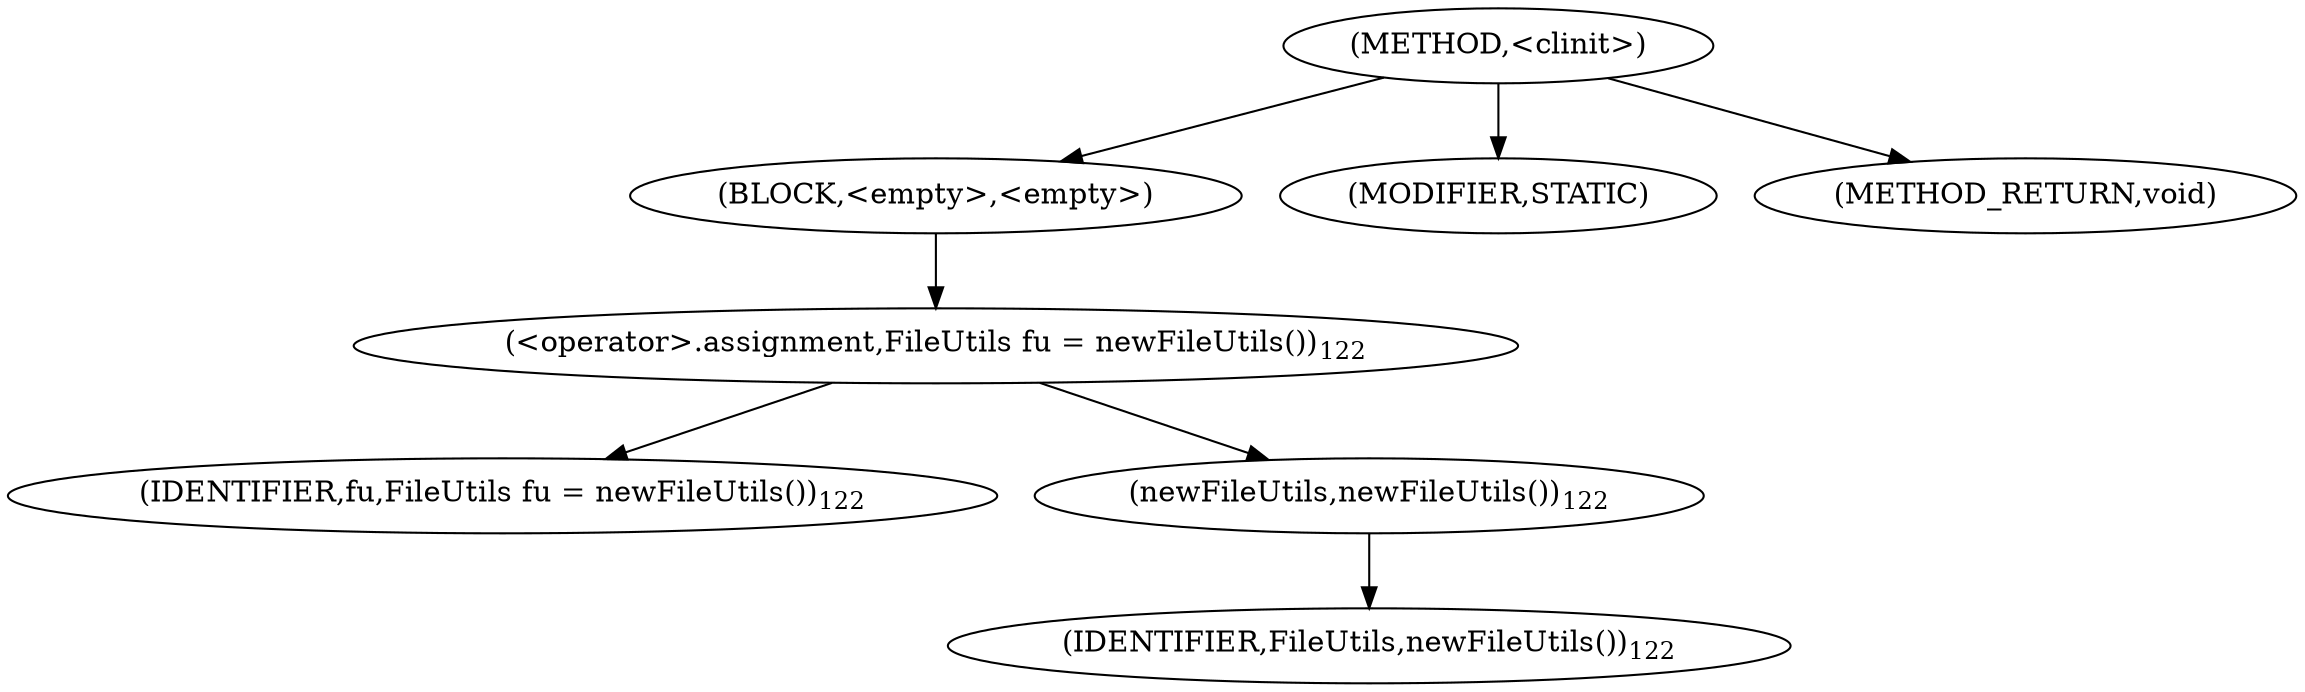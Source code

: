 digraph "&lt;clinit&gt;" {  
"2123" [label = <(METHOD,&lt;clinit&gt;)> ]
"2124" [label = <(BLOCK,&lt;empty&gt;,&lt;empty&gt;)> ]
"2125" [label = <(&lt;operator&gt;.assignment,FileUtils fu = newFileUtils())<SUB>122</SUB>> ]
"2126" [label = <(IDENTIFIER,fu,FileUtils fu = newFileUtils())<SUB>122</SUB>> ]
"2127" [label = <(newFileUtils,newFileUtils())<SUB>122</SUB>> ]
"2128" [label = <(IDENTIFIER,FileUtils,newFileUtils())<SUB>122</SUB>> ]
"2129" [label = <(MODIFIER,STATIC)> ]
"2130" [label = <(METHOD_RETURN,void)> ]
  "2123" -> "2124" 
  "2123" -> "2129" 
  "2123" -> "2130" 
  "2124" -> "2125" 
  "2125" -> "2126" 
  "2125" -> "2127" 
  "2127" -> "2128" 
}
